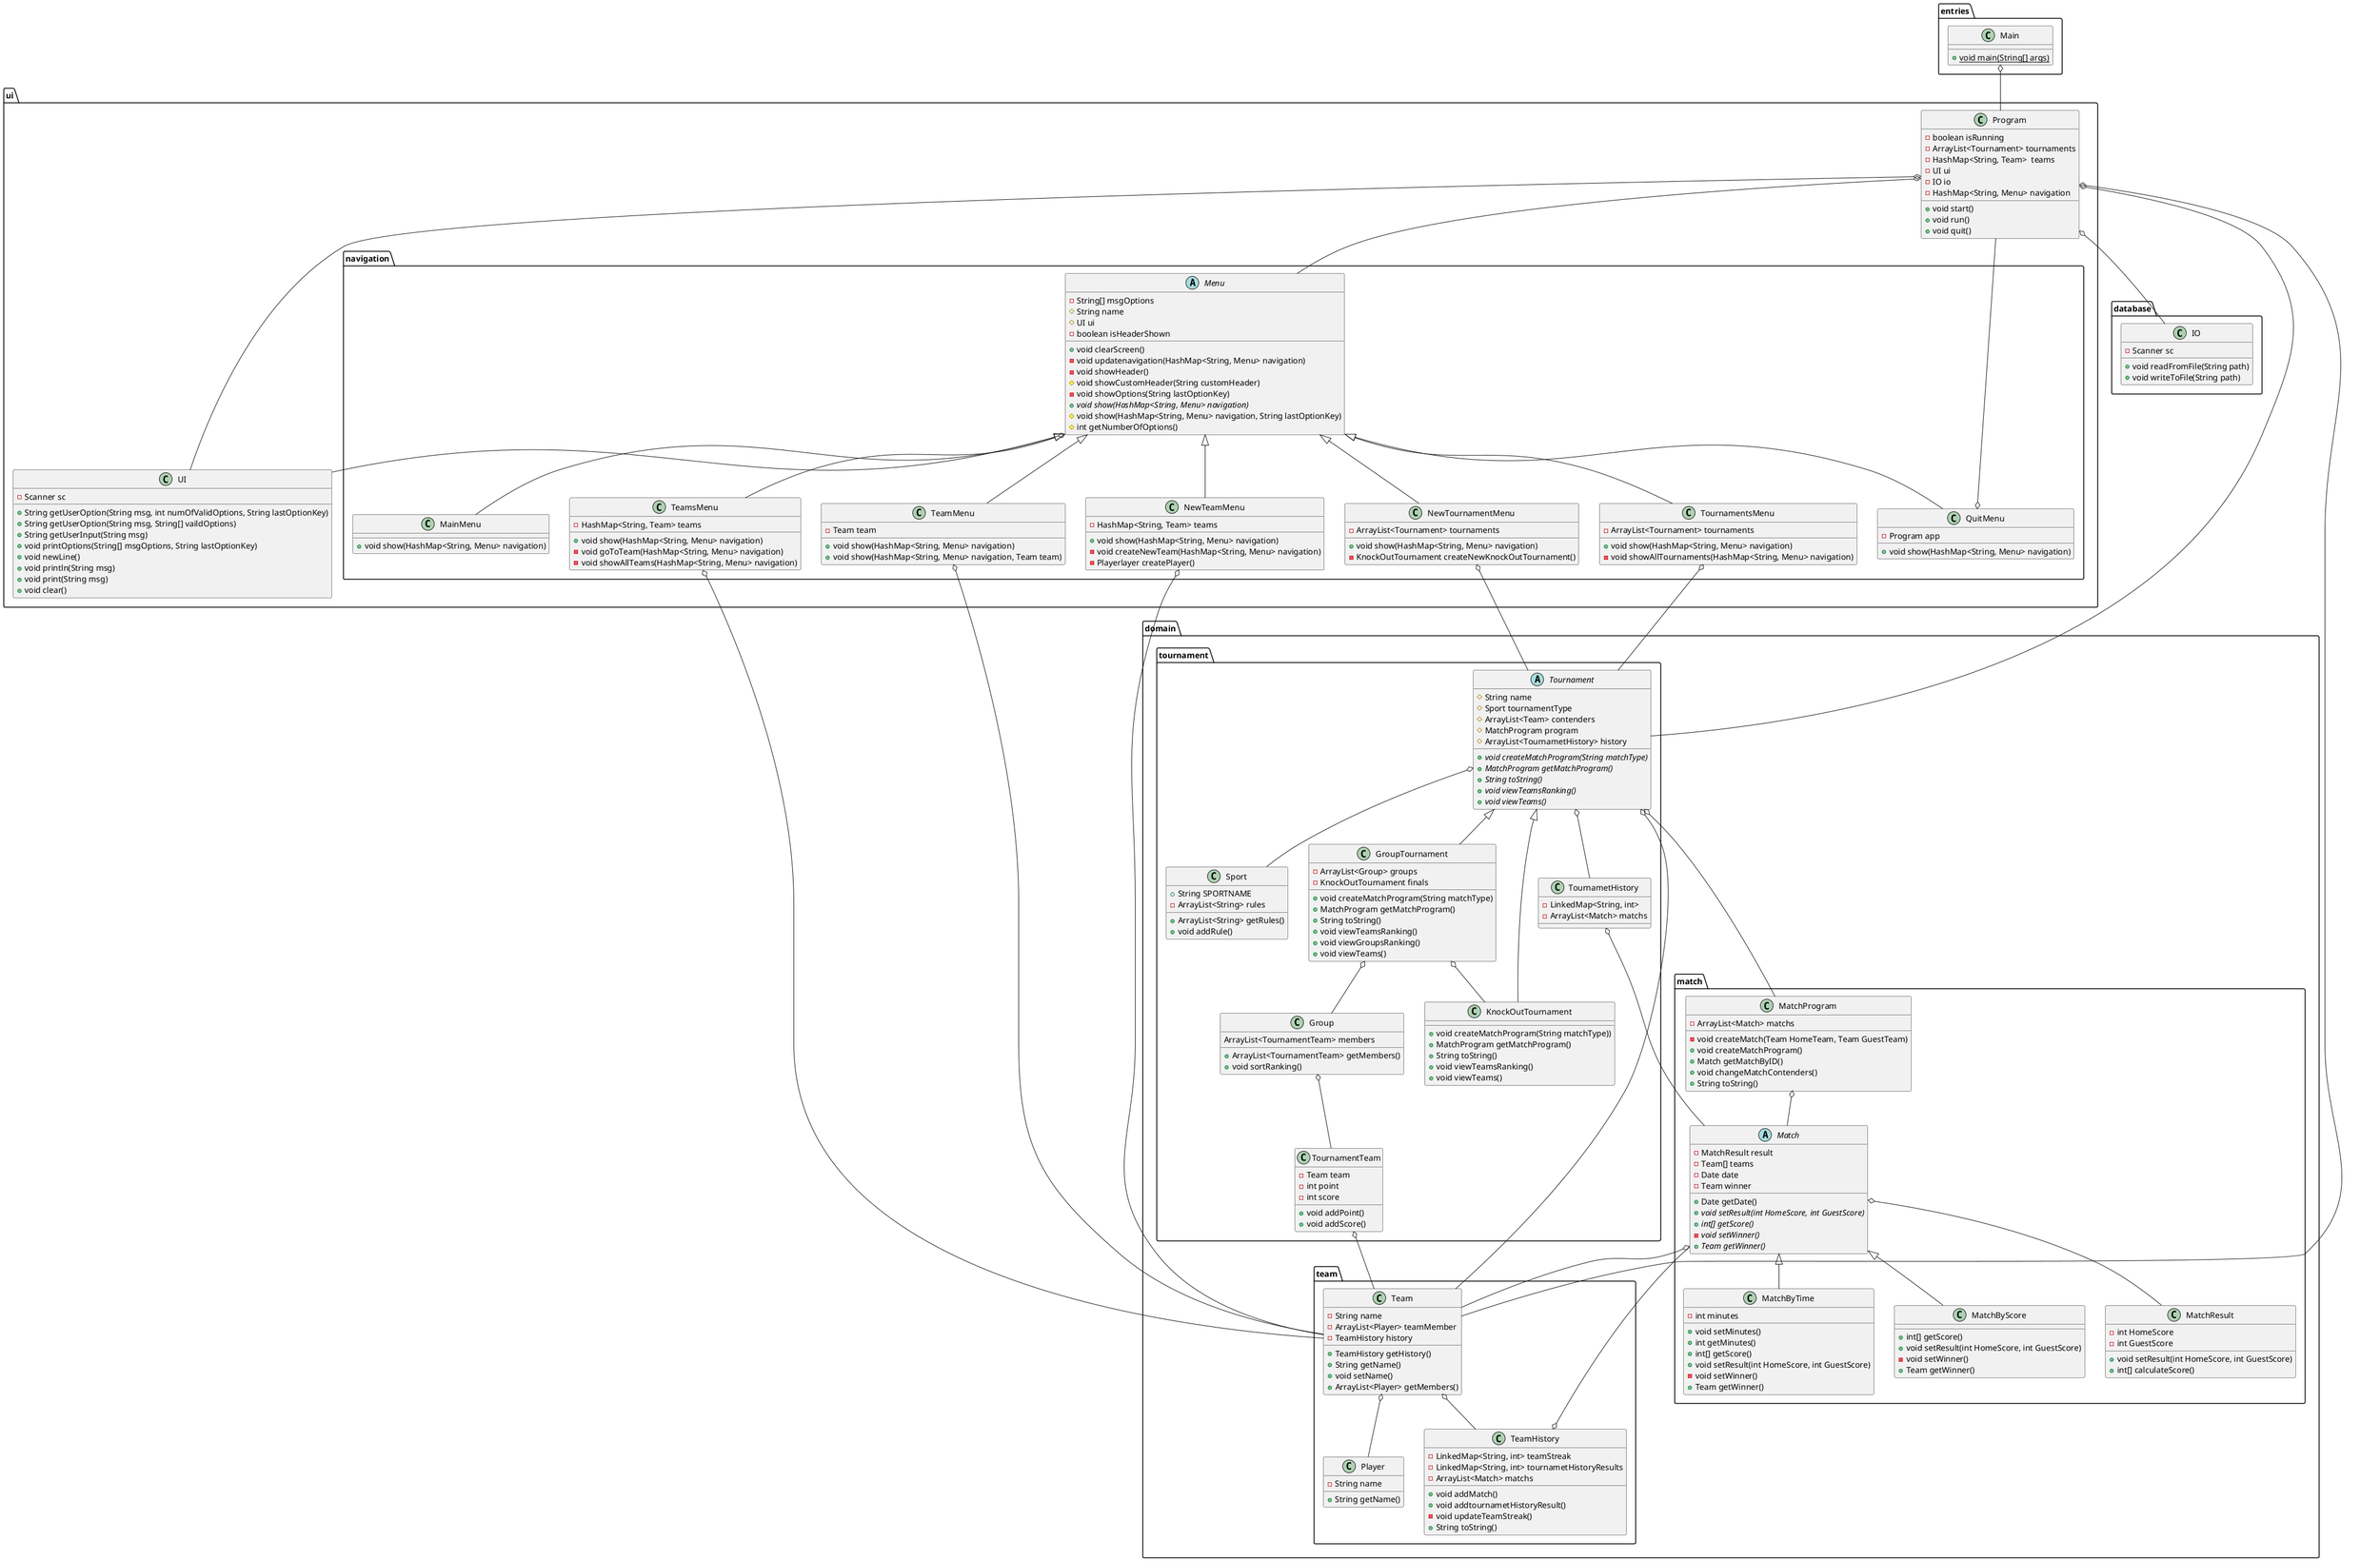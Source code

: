 @startuml
package entries{
    class Main{
        + {static} void main(String[] args)
    }
}
package ui{
    class Program {
       - boolean isRunning
       - ArrayList<Tournament> tournaments
       - HashMap<String, Team>  teams
       - UI ui
       - IO io
       - HashMap<String, Menu> navigation
        + void start()
        + void run()
        + void quit()
    }

    class UI{
        - Scanner sc
        + String getUserOption(String msg, int numOfValidOptions, String lastOptionKey)
        + String getUserOption(String msg, String[] vaildOptions)
        + String getUserInput(String msg)
        + void printOptions(String[] msgOptions, String lastOptionKey)
        + void newLine()
        + void println(String msg)
        + void print(String msg)
        + void clear()
    }
    package navigation{
        abstract class Menu {
            - String[] msgOptions
            # String name
            # UI ui
            - boolean isHeaderShown

            + void clearScreen()
            - void updatenavigation(HashMap<String, Menu> navigation)
            - void showHeader()
            # void showCustomHeader(String customHeader)
            - void showOptions(String lastOptionKey)
            + {abstract} void show(HashMap<String, Menu> navigation)
            # void show(HashMap<String, Menu> navigation, String lastOptionKey)
            # int getNumberOfOptions()
        }

        class QuitMenu {
            - Program app

            + void show(HashMap<String, Menu> navigation)
        }

        class MainMenu {
            + void show(HashMap<String, Menu> navigation)
        }

        class TournamentsMenu {
            - ArrayList<Tournament> tournaments

            + void show(HashMap<String, Menu> navigation)
            - void showAllTournaments(HashMap<String, Menu> navigation)

        }

        class NewTournamentMenu {
            - ArrayList<Tournament> tournaments

            + void show(HashMap<String, Menu> navigation)
            - KnockOutTournament createNewKnockOutTournament()
        }

        class NewTeamMenu {
            - HashMap<String, Team> teams

            + void show(HashMap<String, Menu> navigation)
            - void createNewTeam(HashMap<String, Menu> navigation)
            - Playerlayer createPlayer()
        }

        class TeamsMenu {
            - HashMap<String, Team> teams

            + void show(HashMap<String, Menu> navigation)
            - void goToTeam(HashMap<String, Menu> navigation)
            - void showAllTeams(HashMap<String, Menu> navigation)
        }

        class TeamMenu {
            - Team team

            + void show(HashMap<String, Menu> navigation)
            + void show(HashMap<String, Menu> navigation, Team team)
        }


    }
}
package database
{
    class IO{
        - Scanner sc
        + void readFromFile(String path)
        + void writeToFile(String path)
    }
}

package domain{
    package tournament{
        abstract class Tournament {
             # String name
             # Sport tournamentType
             # ArrayList<Team> contenders
             # MatchProgram program
             # ArrayList<TournametHistory> history

             + {abstract} void createMatchProgram(String matchType)
             + {abstract} MatchProgram getMatchProgram()
             + {abstract} String toString()
             + {abstract} void viewTeamsRanking()
             + {abstract} void viewTeams()
        }

        class Sport {
            + String SPORTNAME
            - ArrayList<String> rules

            + ArrayList<String> getRules()
            + void addRule()
        }

        class GroupTournament
        {
            - ArrayList<Group> groups
            - KnockOutTournament finals
            + void createMatchProgram(String matchType)
            + MatchProgram getMatchProgram()
            + String toString()
            + void viewTeamsRanking()
            + void viewGroupsRanking()
            + void viewTeams()
        }

        class TournamentTeam {
            - Team team
            - int point
            - int score

            + void addPoint()
            + void addScore()
        }

        class Group {
            ArrayList<TournamentTeam> members

            + ArrayList<TournamentTeam> getMembers()
            + void sortRanking()
        }

        class KnockOutTournament
        {

            + void createMatchProgram(String matchType))
            + MatchProgram getMatchProgram()
            + String toString()
            + void viewTeamsRanking()
            + void viewTeams()
        }

        class TournametHistory{
            - LinkedMap<String, int>
            - ArrayList<Match> matchs
        }
    }
    package team{
        class Team {
            - String name
            - ArrayList<Player> teamMember
            - TeamHistory history

            + TeamHistory getHistory()
            + String getName()
            + void setName()
            + ArrayList<Player> getMembers()
        }

        class TeamHistory {
            - LinkedMap<String, int> teamStreak
            - LinkedMap<String, int> tournametHistoryResults
            - ArrayList<Match> matchs

            + void addMatch()
            + void addtournametHistoryResult()
            - void updateTeamStreak()
            + String toString()
        }

        class Player {
            - String name

            + String getName()
        }
    }
    package match {
        class MatchProgram {
            - ArrayList<Match> matchs

            - void createMatch(Team HomeTeam, Team GuestTeam)
            + void createMatchProgram()
            + Match getMatchByID()
            + void changeMatchContenders()
            + String toString()
        }

        abstract class Match {
            - MatchResult result
            - Team[] teams
            - Date date
            - Team winner

            + Date getDate()
            + {abstract} void setResult(int HomeScore, int GuestScore)
            + {abstract} int[] getScore()
            - {abstract} void setWinner()
            + {abstract} Team getWinner()
        }

        class MatchByTime {
            - int minutes

            + void setMinutes()
            + int getMinutes()
            + int[] getScore()
            + void setResult(int HomeScore, int GuestScore)
            - void setWinner()
            + Team getWinner()
        }

        class MatchByScore {


            + int[] getScore()
            + void setResult(int HomeScore, int GuestScore)
            - void setWinner()
            + Team getWinner()
        }

        class MatchResult {
            - int HomeScore
            - int GuestScore

            + void setResult(int HomeScore, int GuestScore)
            + int[] calculateScore()
        }
    }
}
Team o-- Player
Team o-- TeamHistory

Match o-- MatchResult
Match o-- Team
Match <|-- MatchByScore
Match <|-- MatchByTime

Tournament o-- Sport
Tournament o-- TournametHistory
Tournament o-- MatchProgram
Tournament o-- Team
Tournament <|-- KnockOutTournament
Tournament <|-- GroupTournament

MatchProgram o-- Match

Group o-- TournamentTeam
GroupTournament o-- Group
GroupTournament o-- KnockOutTournament

TournamentTeam o-- Team
TournametHistory o-- Match
TeamHistory o-- Match

Menu <|-- MainMenu
Menu <|-- TournamentsMenu
Menu <|-- NewTournamentMenu
Menu <|-- QuitMenu
Menu <|-- NewTeamMenu
Menu <|-- TeamMenu
Menu <|-- TeamsMenu

TeamsMenu o-- Team
TeamMenu o-- Team
NewTeamMenu o-- Team

TournamentsMenu o-- Tournament
NewTournamentMenu o-- Tournament

Program --o QuitMenu
Program o-- Menu
Program o-- UI
Program o-- Tournament
Program o-- Team
Program o-- IO

Menu o-- UI

Main o-- Program
@enduml